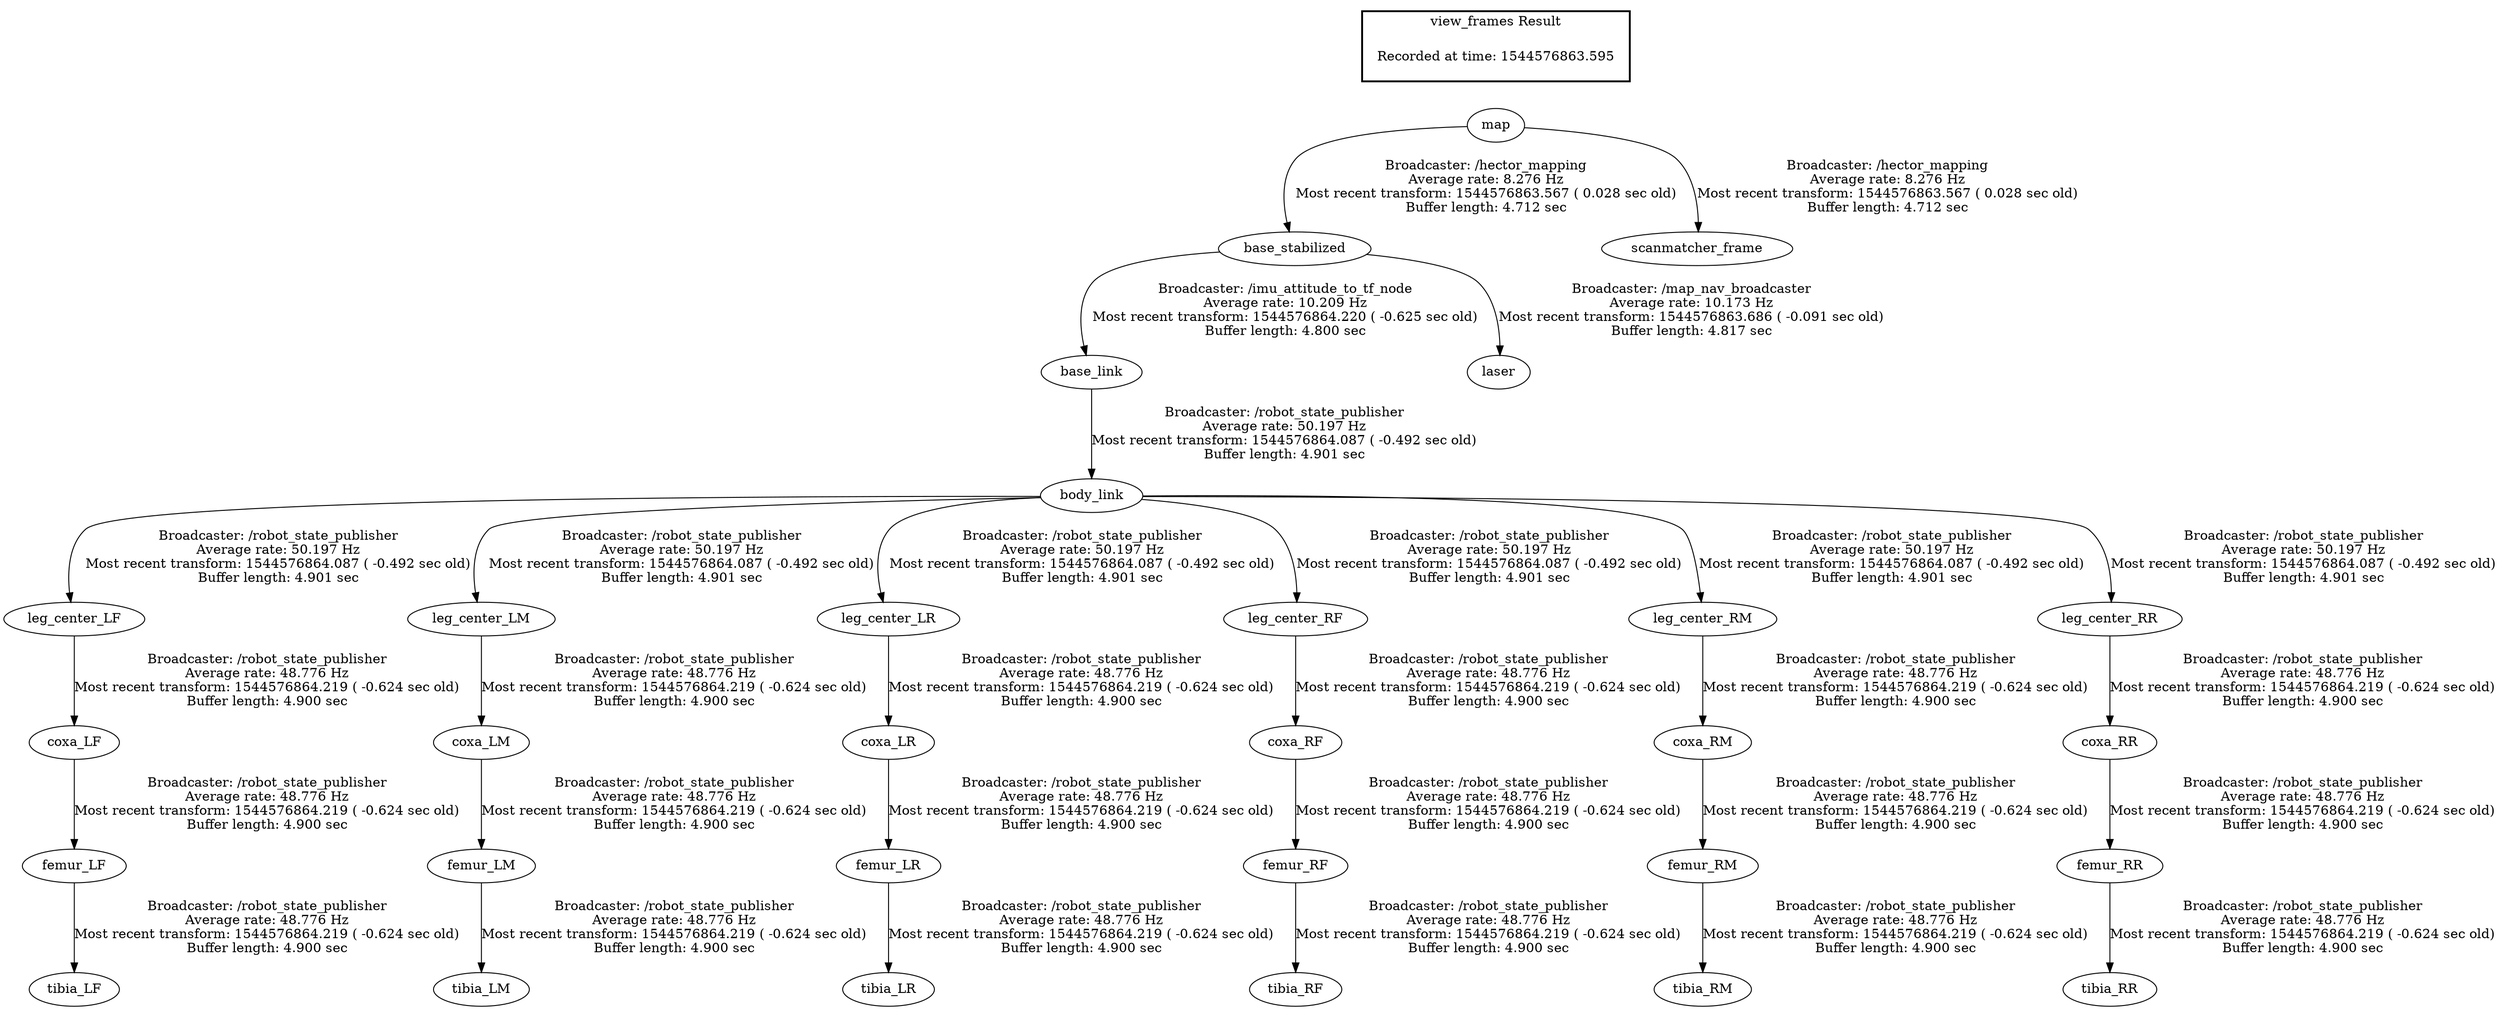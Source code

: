 digraph G {
"base_link" -> "body_link"[label="Broadcaster: /robot_state_publisher\nAverage rate: 50.197 Hz\nMost recent transform: 1544576864.087 ( -0.492 sec old)\nBuffer length: 4.901 sec\n"];
"base_stabilized" -> "base_link"[label="Broadcaster: /imu_attitude_to_tf_node\nAverage rate: 10.209 Hz\nMost recent transform: 1544576864.220 ( -0.625 sec old)\nBuffer length: 4.800 sec\n"];
"body_link" -> "leg_center_LF"[label="Broadcaster: /robot_state_publisher\nAverage rate: 50.197 Hz\nMost recent transform: 1544576864.087 ( -0.492 sec old)\nBuffer length: 4.901 sec\n"];
"body_link" -> "leg_center_LM"[label="Broadcaster: /robot_state_publisher\nAverage rate: 50.197 Hz\nMost recent transform: 1544576864.087 ( -0.492 sec old)\nBuffer length: 4.901 sec\n"];
"body_link" -> "leg_center_LR"[label="Broadcaster: /robot_state_publisher\nAverage rate: 50.197 Hz\nMost recent transform: 1544576864.087 ( -0.492 sec old)\nBuffer length: 4.901 sec\n"];
"body_link" -> "leg_center_RF"[label="Broadcaster: /robot_state_publisher\nAverage rate: 50.197 Hz\nMost recent transform: 1544576864.087 ( -0.492 sec old)\nBuffer length: 4.901 sec\n"];
"body_link" -> "leg_center_RM"[label="Broadcaster: /robot_state_publisher\nAverage rate: 50.197 Hz\nMost recent transform: 1544576864.087 ( -0.492 sec old)\nBuffer length: 4.901 sec\n"];
"body_link" -> "leg_center_RR"[label="Broadcaster: /robot_state_publisher\nAverage rate: 50.197 Hz\nMost recent transform: 1544576864.087 ( -0.492 sec old)\nBuffer length: 4.901 sec\n"];
"leg_center_LF" -> "coxa_LF"[label="Broadcaster: /robot_state_publisher\nAverage rate: 48.776 Hz\nMost recent transform: 1544576864.219 ( -0.624 sec old)\nBuffer length: 4.900 sec\n"];
"leg_center_LM" -> "coxa_LM"[label="Broadcaster: /robot_state_publisher\nAverage rate: 48.776 Hz\nMost recent transform: 1544576864.219 ( -0.624 sec old)\nBuffer length: 4.900 sec\n"];
"leg_center_LR" -> "coxa_LR"[label="Broadcaster: /robot_state_publisher\nAverage rate: 48.776 Hz\nMost recent transform: 1544576864.219 ( -0.624 sec old)\nBuffer length: 4.900 sec\n"];
"leg_center_RF" -> "coxa_RF"[label="Broadcaster: /robot_state_publisher\nAverage rate: 48.776 Hz\nMost recent transform: 1544576864.219 ( -0.624 sec old)\nBuffer length: 4.900 sec\n"];
"leg_center_RM" -> "coxa_RM"[label="Broadcaster: /robot_state_publisher\nAverage rate: 48.776 Hz\nMost recent transform: 1544576864.219 ( -0.624 sec old)\nBuffer length: 4.900 sec\n"];
"leg_center_RR" -> "coxa_RR"[label="Broadcaster: /robot_state_publisher\nAverage rate: 48.776 Hz\nMost recent transform: 1544576864.219 ( -0.624 sec old)\nBuffer length: 4.900 sec\n"];
"coxa_LF" -> "femur_LF"[label="Broadcaster: /robot_state_publisher\nAverage rate: 48.776 Hz\nMost recent transform: 1544576864.219 ( -0.624 sec old)\nBuffer length: 4.900 sec\n"];
"coxa_LM" -> "femur_LM"[label="Broadcaster: /robot_state_publisher\nAverage rate: 48.776 Hz\nMost recent transform: 1544576864.219 ( -0.624 sec old)\nBuffer length: 4.900 sec\n"];
"coxa_LR" -> "femur_LR"[label="Broadcaster: /robot_state_publisher\nAverage rate: 48.776 Hz\nMost recent transform: 1544576864.219 ( -0.624 sec old)\nBuffer length: 4.900 sec\n"];
"coxa_RF" -> "femur_RF"[label="Broadcaster: /robot_state_publisher\nAverage rate: 48.776 Hz\nMost recent transform: 1544576864.219 ( -0.624 sec old)\nBuffer length: 4.900 sec\n"];
"coxa_RM" -> "femur_RM"[label="Broadcaster: /robot_state_publisher\nAverage rate: 48.776 Hz\nMost recent transform: 1544576864.219 ( -0.624 sec old)\nBuffer length: 4.900 sec\n"];
"coxa_RR" -> "femur_RR"[label="Broadcaster: /robot_state_publisher\nAverage rate: 48.776 Hz\nMost recent transform: 1544576864.219 ( -0.624 sec old)\nBuffer length: 4.900 sec\n"];
"femur_LF" -> "tibia_LF"[label="Broadcaster: /robot_state_publisher\nAverage rate: 48.776 Hz\nMost recent transform: 1544576864.219 ( -0.624 sec old)\nBuffer length: 4.900 sec\n"];
"femur_LM" -> "tibia_LM"[label="Broadcaster: /robot_state_publisher\nAverage rate: 48.776 Hz\nMost recent transform: 1544576864.219 ( -0.624 sec old)\nBuffer length: 4.900 sec\n"];
"femur_LR" -> "tibia_LR"[label="Broadcaster: /robot_state_publisher\nAverage rate: 48.776 Hz\nMost recent transform: 1544576864.219 ( -0.624 sec old)\nBuffer length: 4.900 sec\n"];
"femur_RF" -> "tibia_RF"[label="Broadcaster: /robot_state_publisher\nAverage rate: 48.776 Hz\nMost recent transform: 1544576864.219 ( -0.624 sec old)\nBuffer length: 4.900 sec\n"];
"femur_RM" -> "tibia_RM"[label="Broadcaster: /robot_state_publisher\nAverage rate: 48.776 Hz\nMost recent transform: 1544576864.219 ( -0.624 sec old)\nBuffer length: 4.900 sec\n"];
"femur_RR" -> "tibia_RR"[label="Broadcaster: /robot_state_publisher\nAverage rate: 48.776 Hz\nMost recent transform: 1544576864.219 ( -0.624 sec old)\nBuffer length: 4.900 sec\n"];
"map" -> "base_stabilized"[label="Broadcaster: /hector_mapping\nAverage rate: 8.276 Hz\nMost recent transform: 1544576863.567 ( 0.028 sec old)\nBuffer length: 4.712 sec\n"];
"base_stabilized" -> "laser"[label="Broadcaster: /map_nav_broadcaster\nAverage rate: 10.173 Hz\nMost recent transform: 1544576863.686 ( -0.091 sec old)\nBuffer length: 4.817 sec\n"];
"map" -> "scanmatcher_frame"[label="Broadcaster: /hector_mapping\nAverage rate: 8.276 Hz\nMost recent transform: 1544576863.567 ( 0.028 sec old)\nBuffer length: 4.712 sec\n"];
edge [style=invis];
 subgraph cluster_legend { style=bold; color=black; label ="view_frames Result";
"Recorded at time: 1544576863.595"[ shape=plaintext ] ;
 }->"map";
}